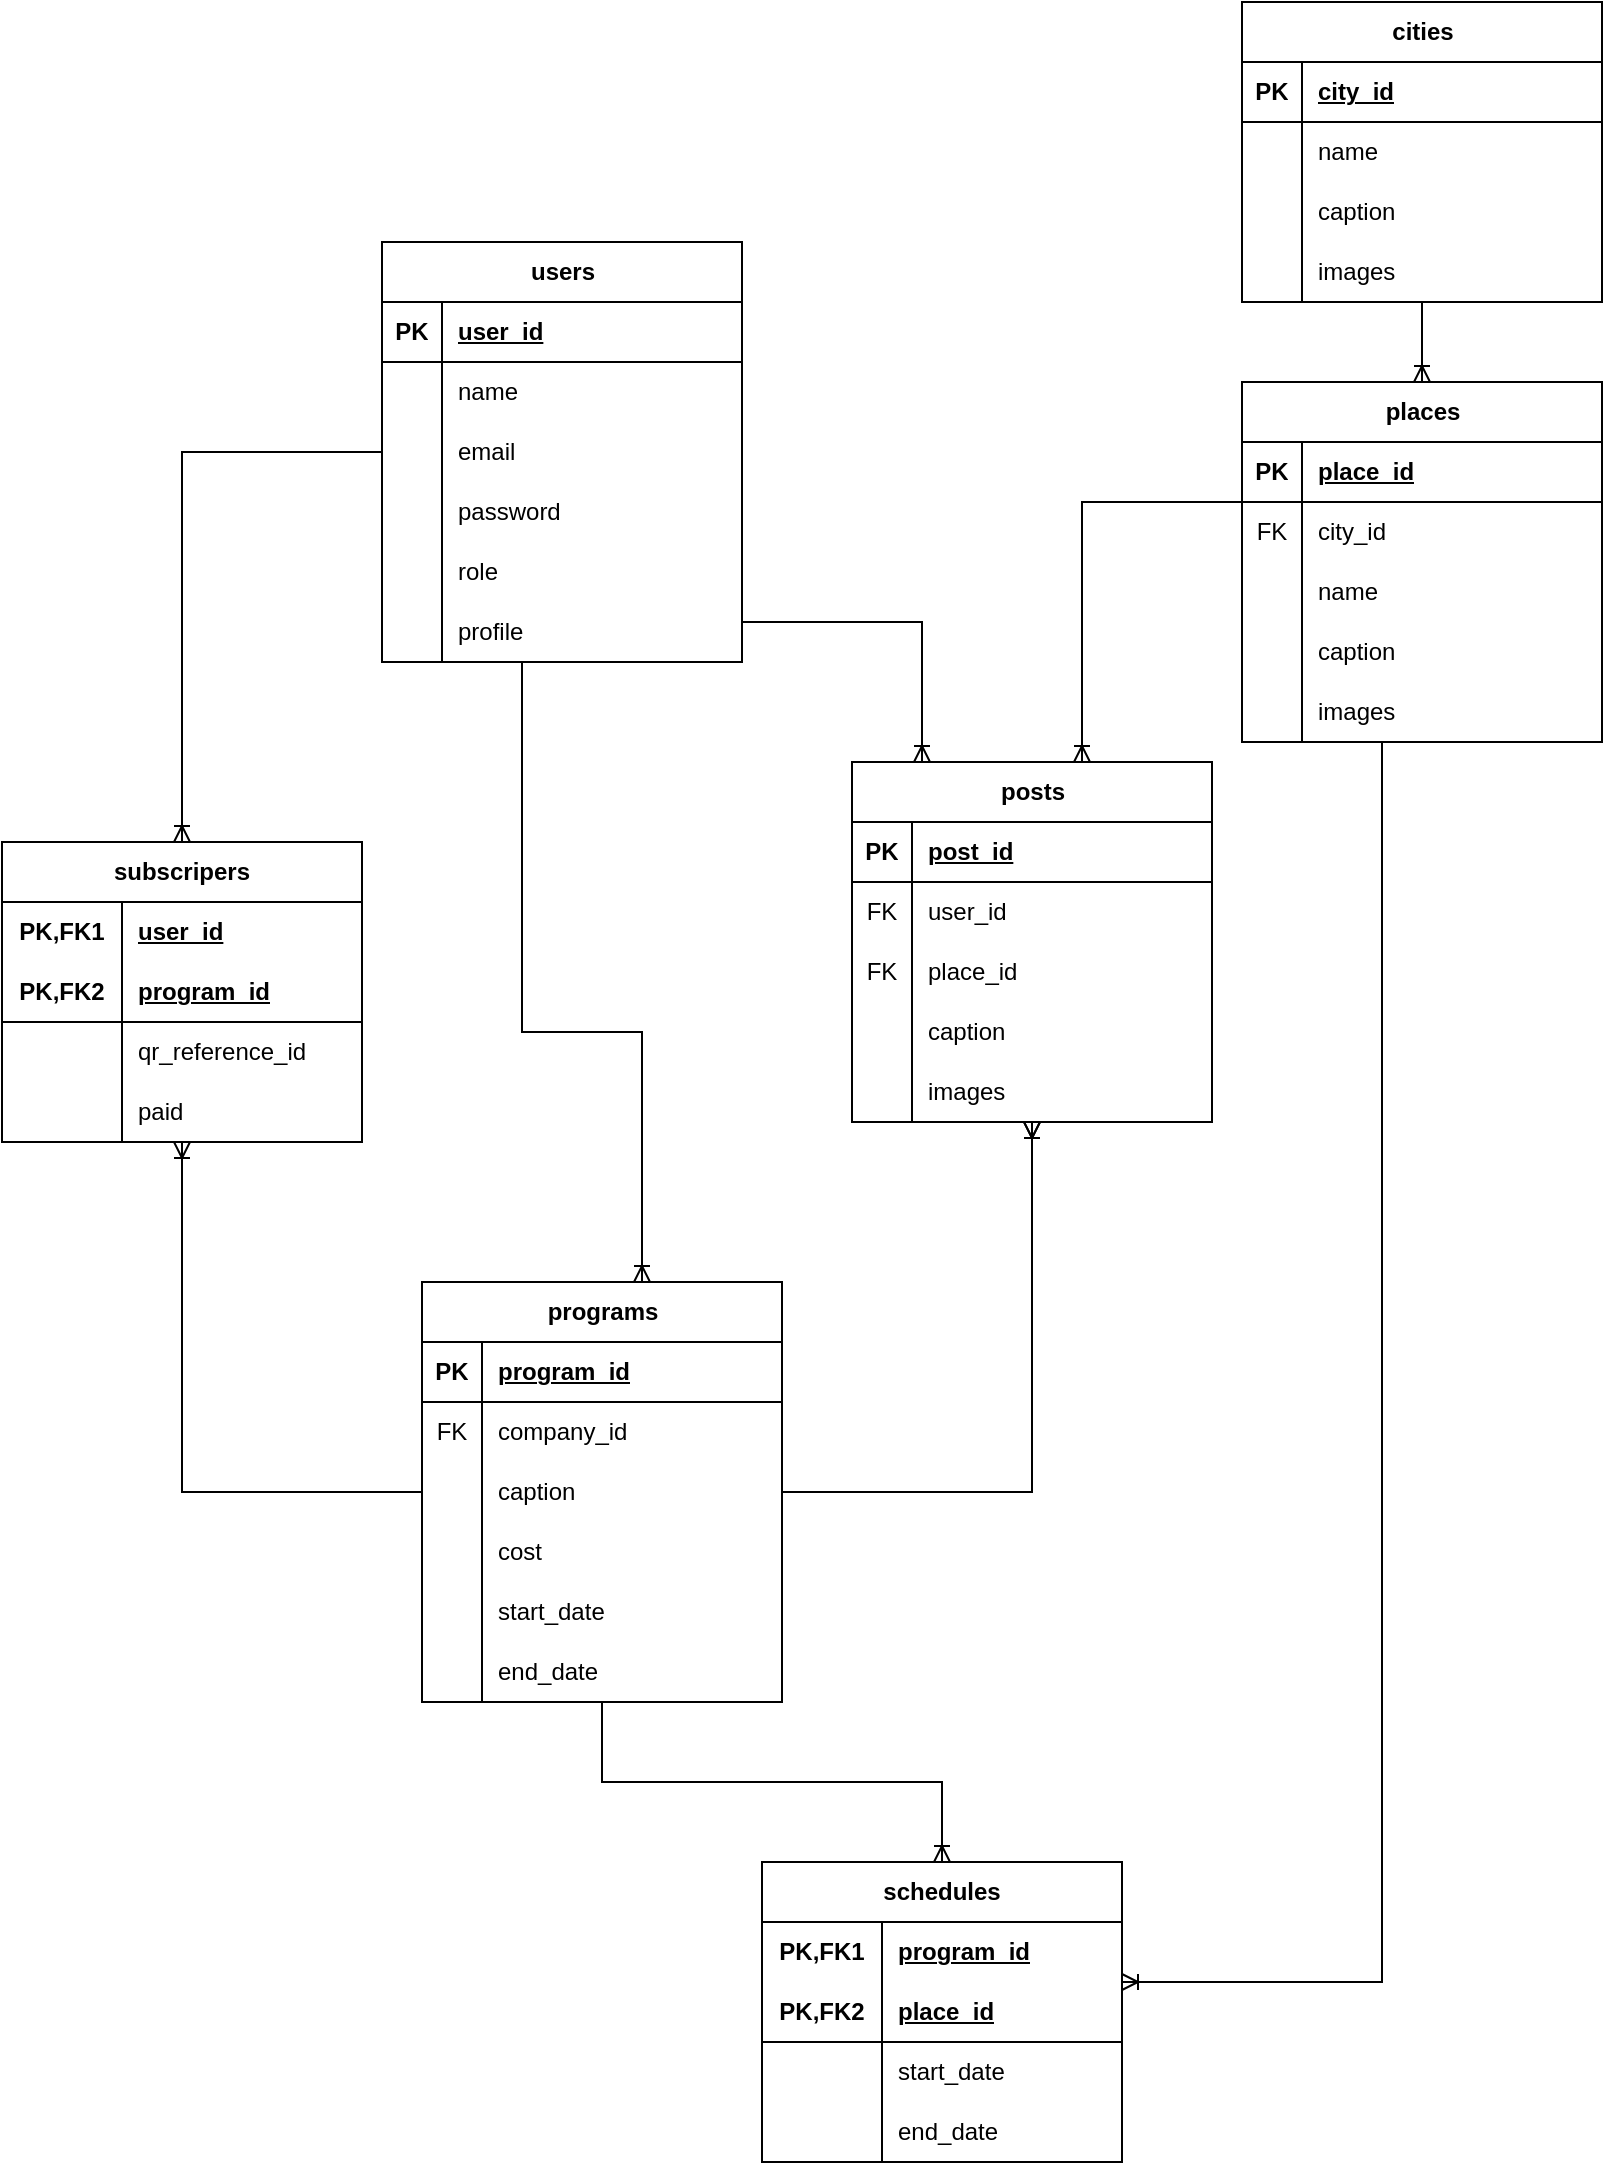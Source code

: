 <mxfile version="26.0.16">
  <diagram name="Page-1" id="50u2GoWHnv1XP8X2rQTc">
    <mxGraphModel dx="1400" dy="849" grid="1" gridSize="10" guides="1" tooltips="1" connect="1" arrows="1" fold="1" page="1" pageScale="1" pageWidth="850" pageHeight="1100" math="0" shadow="0">
      <root>
        <mxCell id="0" />
        <mxCell id="1" parent="0" />
        <mxCell id="0zX2ejbF4RNXhyNGq46Y-1" value="users" style="shape=table;startSize=30;container=1;collapsible=1;childLayout=tableLayout;fixedRows=1;rowLines=0;fontStyle=1;align=center;resizeLast=1;html=1;" parent="1" vertex="1">
          <mxGeometry x="210" y="130" width="180" height="210" as="geometry" />
        </mxCell>
        <mxCell id="0zX2ejbF4RNXhyNGq46Y-2" value="" style="shape=tableRow;horizontal=0;startSize=0;swimlaneHead=0;swimlaneBody=0;fillColor=none;collapsible=0;dropTarget=0;points=[[0,0.5],[1,0.5]];portConstraint=eastwest;top=0;left=0;right=0;bottom=1;" parent="0zX2ejbF4RNXhyNGq46Y-1" vertex="1">
          <mxGeometry y="30" width="180" height="30" as="geometry" />
        </mxCell>
        <mxCell id="0zX2ejbF4RNXhyNGq46Y-3" value="PK" style="shape=partialRectangle;connectable=0;fillColor=none;top=0;left=0;bottom=0;right=0;fontStyle=1;overflow=hidden;whiteSpace=wrap;html=1;" parent="0zX2ejbF4RNXhyNGq46Y-2" vertex="1">
          <mxGeometry width="30" height="30" as="geometry">
            <mxRectangle width="30" height="30" as="alternateBounds" />
          </mxGeometry>
        </mxCell>
        <mxCell id="0zX2ejbF4RNXhyNGq46Y-4" value="user_id" style="shape=partialRectangle;connectable=0;fillColor=none;top=0;left=0;bottom=0;right=0;align=left;spacingLeft=6;fontStyle=5;overflow=hidden;whiteSpace=wrap;html=1;" parent="0zX2ejbF4RNXhyNGq46Y-2" vertex="1">
          <mxGeometry x="30" width="150" height="30" as="geometry">
            <mxRectangle width="150" height="30" as="alternateBounds" />
          </mxGeometry>
        </mxCell>
        <mxCell id="0zX2ejbF4RNXhyNGq46Y-5" value="" style="shape=tableRow;horizontal=0;startSize=0;swimlaneHead=0;swimlaneBody=0;fillColor=none;collapsible=0;dropTarget=0;points=[[0,0.5],[1,0.5]];portConstraint=eastwest;top=0;left=0;right=0;bottom=0;" parent="0zX2ejbF4RNXhyNGq46Y-1" vertex="1">
          <mxGeometry y="60" width="180" height="30" as="geometry" />
        </mxCell>
        <mxCell id="0zX2ejbF4RNXhyNGq46Y-6" value="" style="shape=partialRectangle;connectable=0;fillColor=none;top=0;left=0;bottom=0;right=0;editable=1;overflow=hidden;whiteSpace=wrap;html=1;" parent="0zX2ejbF4RNXhyNGq46Y-5" vertex="1">
          <mxGeometry width="30" height="30" as="geometry">
            <mxRectangle width="30" height="30" as="alternateBounds" />
          </mxGeometry>
        </mxCell>
        <mxCell id="0zX2ejbF4RNXhyNGq46Y-7" value="name" style="shape=partialRectangle;connectable=0;fillColor=none;top=0;left=0;bottom=0;right=0;align=left;spacingLeft=6;overflow=hidden;whiteSpace=wrap;html=1;" parent="0zX2ejbF4RNXhyNGq46Y-5" vertex="1">
          <mxGeometry x="30" width="150" height="30" as="geometry">
            <mxRectangle width="150" height="30" as="alternateBounds" />
          </mxGeometry>
        </mxCell>
        <mxCell id="0zX2ejbF4RNXhyNGq46Y-8" value="" style="shape=tableRow;horizontal=0;startSize=0;swimlaneHead=0;swimlaneBody=0;fillColor=none;collapsible=0;dropTarget=0;points=[[0,0.5],[1,0.5]];portConstraint=eastwest;top=0;left=0;right=0;bottom=0;" parent="0zX2ejbF4RNXhyNGq46Y-1" vertex="1">
          <mxGeometry y="90" width="180" height="30" as="geometry" />
        </mxCell>
        <mxCell id="0zX2ejbF4RNXhyNGq46Y-9" value="" style="shape=partialRectangle;connectable=0;fillColor=none;top=0;left=0;bottom=0;right=0;editable=1;overflow=hidden;whiteSpace=wrap;html=1;" parent="0zX2ejbF4RNXhyNGq46Y-8" vertex="1">
          <mxGeometry width="30" height="30" as="geometry">
            <mxRectangle width="30" height="30" as="alternateBounds" />
          </mxGeometry>
        </mxCell>
        <mxCell id="0zX2ejbF4RNXhyNGq46Y-10" value="email" style="shape=partialRectangle;connectable=0;fillColor=none;top=0;left=0;bottom=0;right=0;align=left;spacingLeft=6;overflow=hidden;whiteSpace=wrap;html=1;" parent="0zX2ejbF4RNXhyNGq46Y-8" vertex="1">
          <mxGeometry x="30" width="150" height="30" as="geometry">
            <mxRectangle width="150" height="30" as="alternateBounds" />
          </mxGeometry>
        </mxCell>
        <mxCell id="0zX2ejbF4RNXhyNGq46Y-11" value="" style="shape=tableRow;horizontal=0;startSize=0;swimlaneHead=0;swimlaneBody=0;fillColor=none;collapsible=0;dropTarget=0;points=[[0,0.5],[1,0.5]];portConstraint=eastwest;top=0;left=0;right=0;bottom=0;" parent="0zX2ejbF4RNXhyNGq46Y-1" vertex="1">
          <mxGeometry y="120" width="180" height="30" as="geometry" />
        </mxCell>
        <mxCell id="0zX2ejbF4RNXhyNGq46Y-12" value="" style="shape=partialRectangle;connectable=0;fillColor=none;top=0;left=0;bottom=0;right=0;editable=1;overflow=hidden;whiteSpace=wrap;html=1;" parent="0zX2ejbF4RNXhyNGq46Y-11" vertex="1">
          <mxGeometry width="30" height="30" as="geometry">
            <mxRectangle width="30" height="30" as="alternateBounds" />
          </mxGeometry>
        </mxCell>
        <mxCell id="0zX2ejbF4RNXhyNGq46Y-13" value="password" style="shape=partialRectangle;connectable=0;fillColor=none;top=0;left=0;bottom=0;right=0;align=left;spacingLeft=6;overflow=hidden;whiteSpace=wrap;html=1;" parent="0zX2ejbF4RNXhyNGq46Y-11" vertex="1">
          <mxGeometry x="30" width="150" height="30" as="geometry">
            <mxRectangle width="150" height="30" as="alternateBounds" />
          </mxGeometry>
        </mxCell>
        <mxCell id="0zX2ejbF4RNXhyNGq46Y-17" value="" style="shape=tableRow;horizontal=0;startSize=0;swimlaneHead=0;swimlaneBody=0;fillColor=none;collapsible=0;dropTarget=0;points=[[0,0.5],[1,0.5]];portConstraint=eastwest;top=0;left=0;right=0;bottom=0;" parent="0zX2ejbF4RNXhyNGq46Y-1" vertex="1">
          <mxGeometry y="150" width="180" height="30" as="geometry" />
        </mxCell>
        <mxCell id="0zX2ejbF4RNXhyNGq46Y-18" value="" style="shape=partialRectangle;connectable=0;fillColor=none;top=0;left=0;bottom=0;right=0;editable=1;overflow=hidden;whiteSpace=wrap;html=1;" parent="0zX2ejbF4RNXhyNGq46Y-17" vertex="1">
          <mxGeometry width="30" height="30" as="geometry">
            <mxRectangle width="30" height="30" as="alternateBounds" />
          </mxGeometry>
        </mxCell>
        <mxCell id="0zX2ejbF4RNXhyNGq46Y-19" value="role" style="shape=partialRectangle;connectable=0;fillColor=none;top=0;left=0;bottom=0;right=0;align=left;spacingLeft=6;overflow=hidden;whiteSpace=wrap;html=1;" parent="0zX2ejbF4RNXhyNGq46Y-17" vertex="1">
          <mxGeometry x="30" width="150" height="30" as="geometry">
            <mxRectangle width="150" height="30" as="alternateBounds" />
          </mxGeometry>
        </mxCell>
        <mxCell id="fi7yV2FxOLkYJLbNrLRt-40" value="" style="shape=tableRow;horizontal=0;startSize=0;swimlaneHead=0;swimlaneBody=0;fillColor=none;collapsible=0;dropTarget=0;points=[[0,0.5],[1,0.5]];portConstraint=eastwest;top=0;left=0;right=0;bottom=0;" parent="0zX2ejbF4RNXhyNGq46Y-1" vertex="1">
          <mxGeometry y="180" width="180" height="30" as="geometry" />
        </mxCell>
        <mxCell id="fi7yV2FxOLkYJLbNrLRt-41" value="" style="shape=partialRectangle;connectable=0;fillColor=none;top=0;left=0;bottom=0;right=0;editable=1;overflow=hidden;whiteSpace=wrap;html=1;" parent="fi7yV2FxOLkYJLbNrLRt-40" vertex="1">
          <mxGeometry width="30" height="30" as="geometry">
            <mxRectangle width="30" height="30" as="alternateBounds" />
          </mxGeometry>
        </mxCell>
        <mxCell id="fi7yV2FxOLkYJLbNrLRt-42" value="profile" style="shape=partialRectangle;connectable=0;fillColor=none;top=0;left=0;bottom=0;right=0;align=left;spacingLeft=6;overflow=hidden;whiteSpace=wrap;html=1;" parent="fi7yV2FxOLkYJLbNrLRt-40" vertex="1">
          <mxGeometry x="30" width="150" height="30" as="geometry">
            <mxRectangle width="150" height="30" as="alternateBounds" />
          </mxGeometry>
        </mxCell>
        <mxCell id="0zX2ejbF4RNXhyNGq46Y-45" value="posts" style="shape=table;startSize=30;container=1;collapsible=1;childLayout=tableLayout;fixedRows=1;rowLines=0;fontStyle=1;align=center;resizeLast=1;html=1;" parent="1" vertex="1">
          <mxGeometry x="445" y="390" width="180" height="180" as="geometry" />
        </mxCell>
        <mxCell id="0zX2ejbF4RNXhyNGq46Y-46" value="" style="shape=tableRow;horizontal=0;startSize=0;swimlaneHead=0;swimlaneBody=0;fillColor=none;collapsible=0;dropTarget=0;points=[[0,0.5],[1,0.5]];portConstraint=eastwest;top=0;left=0;right=0;bottom=1;" parent="0zX2ejbF4RNXhyNGq46Y-45" vertex="1">
          <mxGeometry y="30" width="180" height="30" as="geometry" />
        </mxCell>
        <mxCell id="0zX2ejbF4RNXhyNGq46Y-47" value="PK" style="shape=partialRectangle;connectable=0;fillColor=none;top=0;left=0;bottom=0;right=0;fontStyle=1;overflow=hidden;whiteSpace=wrap;html=1;" parent="0zX2ejbF4RNXhyNGq46Y-46" vertex="1">
          <mxGeometry width="30" height="30" as="geometry">
            <mxRectangle width="30" height="30" as="alternateBounds" />
          </mxGeometry>
        </mxCell>
        <mxCell id="0zX2ejbF4RNXhyNGq46Y-48" value="post_id" style="shape=partialRectangle;connectable=0;fillColor=none;top=0;left=0;bottom=0;right=0;align=left;spacingLeft=6;fontStyle=5;overflow=hidden;whiteSpace=wrap;html=1;" parent="0zX2ejbF4RNXhyNGq46Y-46" vertex="1">
          <mxGeometry x="30" width="150" height="30" as="geometry">
            <mxRectangle width="150" height="30" as="alternateBounds" />
          </mxGeometry>
        </mxCell>
        <mxCell id="0zX2ejbF4RNXhyNGq46Y-49" value="" style="shape=tableRow;horizontal=0;startSize=0;swimlaneHead=0;swimlaneBody=0;fillColor=none;collapsible=0;dropTarget=0;points=[[0,0.5],[1,0.5]];portConstraint=eastwest;top=0;left=0;right=0;bottom=0;" parent="0zX2ejbF4RNXhyNGq46Y-45" vertex="1">
          <mxGeometry y="60" width="180" height="30" as="geometry" />
        </mxCell>
        <mxCell id="0zX2ejbF4RNXhyNGq46Y-50" value="FK" style="shape=partialRectangle;connectable=0;fillColor=none;top=0;left=0;bottom=0;right=0;editable=1;overflow=hidden;whiteSpace=wrap;html=1;" parent="0zX2ejbF4RNXhyNGq46Y-49" vertex="1">
          <mxGeometry width="30" height="30" as="geometry">
            <mxRectangle width="30" height="30" as="alternateBounds" />
          </mxGeometry>
        </mxCell>
        <mxCell id="0zX2ejbF4RNXhyNGq46Y-51" value="user_id" style="shape=partialRectangle;connectable=0;fillColor=none;top=0;left=0;bottom=0;right=0;align=left;spacingLeft=6;overflow=hidden;whiteSpace=wrap;html=1;" parent="0zX2ejbF4RNXhyNGq46Y-49" vertex="1">
          <mxGeometry x="30" width="150" height="30" as="geometry">
            <mxRectangle width="150" height="30" as="alternateBounds" />
          </mxGeometry>
        </mxCell>
        <mxCell id="0zX2ejbF4RNXhyNGq46Y-52" value="" style="shape=tableRow;horizontal=0;startSize=0;swimlaneHead=0;swimlaneBody=0;fillColor=none;collapsible=0;dropTarget=0;points=[[0,0.5],[1,0.5]];portConstraint=eastwest;top=0;left=0;right=0;bottom=0;" parent="0zX2ejbF4RNXhyNGq46Y-45" vertex="1">
          <mxGeometry y="90" width="180" height="30" as="geometry" />
        </mxCell>
        <mxCell id="0zX2ejbF4RNXhyNGq46Y-53" value="FK" style="shape=partialRectangle;connectable=0;fillColor=none;top=0;left=0;bottom=0;right=0;editable=1;overflow=hidden;whiteSpace=wrap;html=1;" parent="0zX2ejbF4RNXhyNGq46Y-52" vertex="1">
          <mxGeometry width="30" height="30" as="geometry">
            <mxRectangle width="30" height="30" as="alternateBounds" />
          </mxGeometry>
        </mxCell>
        <mxCell id="0zX2ejbF4RNXhyNGq46Y-54" value="place_id" style="shape=partialRectangle;connectable=0;fillColor=none;top=0;left=0;bottom=0;right=0;align=left;spacingLeft=6;overflow=hidden;whiteSpace=wrap;html=1;" parent="0zX2ejbF4RNXhyNGq46Y-52" vertex="1">
          <mxGeometry x="30" width="150" height="30" as="geometry">
            <mxRectangle width="150" height="30" as="alternateBounds" />
          </mxGeometry>
        </mxCell>
        <mxCell id="0zX2ejbF4RNXhyNGq46Y-55" value="" style="shape=tableRow;horizontal=0;startSize=0;swimlaneHead=0;swimlaneBody=0;fillColor=none;collapsible=0;dropTarget=0;points=[[0,0.5],[1,0.5]];portConstraint=eastwest;top=0;left=0;right=0;bottom=0;" parent="0zX2ejbF4RNXhyNGq46Y-45" vertex="1">
          <mxGeometry y="120" width="180" height="30" as="geometry" />
        </mxCell>
        <mxCell id="0zX2ejbF4RNXhyNGq46Y-56" value="" style="shape=partialRectangle;connectable=0;fillColor=none;top=0;left=0;bottom=0;right=0;editable=1;overflow=hidden;whiteSpace=wrap;html=1;" parent="0zX2ejbF4RNXhyNGq46Y-55" vertex="1">
          <mxGeometry width="30" height="30" as="geometry">
            <mxRectangle width="30" height="30" as="alternateBounds" />
          </mxGeometry>
        </mxCell>
        <mxCell id="0zX2ejbF4RNXhyNGq46Y-57" value="caption" style="shape=partialRectangle;connectable=0;fillColor=none;top=0;left=0;bottom=0;right=0;align=left;spacingLeft=6;overflow=hidden;whiteSpace=wrap;html=1;" parent="0zX2ejbF4RNXhyNGq46Y-55" vertex="1">
          <mxGeometry x="30" width="150" height="30" as="geometry">
            <mxRectangle width="150" height="30" as="alternateBounds" />
          </mxGeometry>
        </mxCell>
        <mxCell id="fi7yV2FxOLkYJLbNrLRt-1" value="" style="shape=tableRow;horizontal=0;startSize=0;swimlaneHead=0;swimlaneBody=0;fillColor=none;collapsible=0;dropTarget=0;points=[[0,0.5],[1,0.5]];portConstraint=eastwest;top=0;left=0;right=0;bottom=0;" parent="0zX2ejbF4RNXhyNGq46Y-45" vertex="1">
          <mxGeometry y="150" width="180" height="30" as="geometry" />
        </mxCell>
        <mxCell id="fi7yV2FxOLkYJLbNrLRt-2" value="" style="shape=partialRectangle;connectable=0;fillColor=none;top=0;left=0;bottom=0;right=0;editable=1;overflow=hidden;whiteSpace=wrap;html=1;" parent="fi7yV2FxOLkYJLbNrLRt-1" vertex="1">
          <mxGeometry width="30" height="30" as="geometry">
            <mxRectangle width="30" height="30" as="alternateBounds" />
          </mxGeometry>
        </mxCell>
        <mxCell id="fi7yV2FxOLkYJLbNrLRt-3" value="images" style="shape=partialRectangle;connectable=0;fillColor=none;top=0;left=0;bottom=0;right=0;align=left;spacingLeft=6;overflow=hidden;whiteSpace=wrap;html=1;" parent="fi7yV2FxOLkYJLbNrLRt-1" vertex="1">
          <mxGeometry x="30" width="150" height="30" as="geometry">
            <mxRectangle width="150" height="30" as="alternateBounds" />
          </mxGeometry>
        </mxCell>
        <mxCell id="0zX2ejbF4RNXhyNGq46Y-58" value="places" style="shape=table;startSize=30;container=1;collapsible=1;childLayout=tableLayout;fixedRows=1;rowLines=0;fontStyle=1;align=center;resizeLast=1;html=1;" parent="1" vertex="1">
          <mxGeometry x="640" y="200" width="180" height="180" as="geometry" />
        </mxCell>
        <mxCell id="0zX2ejbF4RNXhyNGq46Y-59" value="" style="shape=tableRow;horizontal=0;startSize=0;swimlaneHead=0;swimlaneBody=0;fillColor=none;collapsible=0;dropTarget=0;points=[[0,0.5],[1,0.5]];portConstraint=eastwest;top=0;left=0;right=0;bottom=1;" parent="0zX2ejbF4RNXhyNGq46Y-58" vertex="1">
          <mxGeometry y="30" width="180" height="30" as="geometry" />
        </mxCell>
        <mxCell id="0zX2ejbF4RNXhyNGq46Y-60" value="PK" style="shape=partialRectangle;connectable=0;fillColor=none;top=0;left=0;bottom=0;right=0;fontStyle=1;overflow=hidden;whiteSpace=wrap;html=1;" parent="0zX2ejbF4RNXhyNGq46Y-59" vertex="1">
          <mxGeometry width="30" height="30" as="geometry">
            <mxRectangle width="30" height="30" as="alternateBounds" />
          </mxGeometry>
        </mxCell>
        <mxCell id="0zX2ejbF4RNXhyNGq46Y-61" value="place_id" style="shape=partialRectangle;connectable=0;fillColor=none;top=0;left=0;bottom=0;right=0;align=left;spacingLeft=6;fontStyle=5;overflow=hidden;whiteSpace=wrap;html=1;" parent="0zX2ejbF4RNXhyNGq46Y-59" vertex="1">
          <mxGeometry x="30" width="150" height="30" as="geometry">
            <mxRectangle width="150" height="30" as="alternateBounds" />
          </mxGeometry>
        </mxCell>
        <mxCell id="0zX2ejbF4RNXhyNGq46Y-62" value="" style="shape=tableRow;horizontal=0;startSize=0;swimlaneHead=0;swimlaneBody=0;fillColor=none;collapsible=0;dropTarget=0;points=[[0,0.5],[1,0.5]];portConstraint=eastwest;top=0;left=0;right=0;bottom=0;" parent="0zX2ejbF4RNXhyNGq46Y-58" vertex="1">
          <mxGeometry y="60" width="180" height="30" as="geometry" />
        </mxCell>
        <mxCell id="0zX2ejbF4RNXhyNGq46Y-63" value="FK" style="shape=partialRectangle;connectable=0;fillColor=none;top=0;left=0;bottom=0;right=0;editable=1;overflow=hidden;whiteSpace=wrap;html=1;" parent="0zX2ejbF4RNXhyNGq46Y-62" vertex="1">
          <mxGeometry width="30" height="30" as="geometry">
            <mxRectangle width="30" height="30" as="alternateBounds" />
          </mxGeometry>
        </mxCell>
        <mxCell id="0zX2ejbF4RNXhyNGq46Y-64" value="city_id" style="shape=partialRectangle;connectable=0;fillColor=none;top=0;left=0;bottom=0;right=0;align=left;spacingLeft=6;overflow=hidden;whiteSpace=wrap;html=1;" parent="0zX2ejbF4RNXhyNGq46Y-62" vertex="1">
          <mxGeometry x="30" width="150" height="30" as="geometry">
            <mxRectangle width="150" height="30" as="alternateBounds" />
          </mxGeometry>
        </mxCell>
        <mxCell id="0zX2ejbF4RNXhyNGq46Y-65" value="" style="shape=tableRow;horizontal=0;startSize=0;swimlaneHead=0;swimlaneBody=0;fillColor=none;collapsible=0;dropTarget=0;points=[[0,0.5],[1,0.5]];portConstraint=eastwest;top=0;left=0;right=0;bottom=0;" parent="0zX2ejbF4RNXhyNGq46Y-58" vertex="1">
          <mxGeometry y="90" width="180" height="30" as="geometry" />
        </mxCell>
        <mxCell id="0zX2ejbF4RNXhyNGq46Y-66" value="" style="shape=partialRectangle;connectable=0;fillColor=none;top=0;left=0;bottom=0;right=0;editable=1;overflow=hidden;whiteSpace=wrap;html=1;" parent="0zX2ejbF4RNXhyNGq46Y-65" vertex="1">
          <mxGeometry width="30" height="30" as="geometry">
            <mxRectangle width="30" height="30" as="alternateBounds" />
          </mxGeometry>
        </mxCell>
        <mxCell id="0zX2ejbF4RNXhyNGq46Y-67" value="name" style="shape=partialRectangle;connectable=0;fillColor=none;top=0;left=0;bottom=0;right=0;align=left;spacingLeft=6;overflow=hidden;whiteSpace=wrap;html=1;" parent="0zX2ejbF4RNXhyNGq46Y-65" vertex="1">
          <mxGeometry x="30" width="150" height="30" as="geometry">
            <mxRectangle width="150" height="30" as="alternateBounds" />
          </mxGeometry>
        </mxCell>
        <mxCell id="rwL7KfWxSzZgoTmHdPF3-4" value="" style="shape=tableRow;horizontal=0;startSize=0;swimlaneHead=0;swimlaneBody=0;fillColor=none;collapsible=0;dropTarget=0;points=[[0,0.5],[1,0.5]];portConstraint=eastwest;top=0;left=0;right=0;bottom=0;" vertex="1" parent="0zX2ejbF4RNXhyNGq46Y-58">
          <mxGeometry y="120" width="180" height="30" as="geometry" />
        </mxCell>
        <mxCell id="rwL7KfWxSzZgoTmHdPF3-5" value="" style="shape=partialRectangle;connectable=0;fillColor=none;top=0;left=0;bottom=0;right=0;editable=1;overflow=hidden;whiteSpace=wrap;html=1;" vertex="1" parent="rwL7KfWxSzZgoTmHdPF3-4">
          <mxGeometry width="30" height="30" as="geometry">
            <mxRectangle width="30" height="30" as="alternateBounds" />
          </mxGeometry>
        </mxCell>
        <mxCell id="rwL7KfWxSzZgoTmHdPF3-6" value="caption" style="shape=partialRectangle;connectable=0;fillColor=none;top=0;left=0;bottom=0;right=0;align=left;spacingLeft=6;overflow=hidden;whiteSpace=wrap;html=1;" vertex="1" parent="rwL7KfWxSzZgoTmHdPF3-4">
          <mxGeometry x="30" width="150" height="30" as="geometry">
            <mxRectangle width="150" height="30" as="alternateBounds" />
          </mxGeometry>
        </mxCell>
        <mxCell id="fi7yV2FxOLkYJLbNrLRt-37" value="" style="shape=tableRow;horizontal=0;startSize=0;swimlaneHead=0;swimlaneBody=0;fillColor=none;collapsible=0;dropTarget=0;points=[[0,0.5],[1,0.5]];portConstraint=eastwest;top=0;left=0;right=0;bottom=0;" parent="0zX2ejbF4RNXhyNGq46Y-58" vertex="1">
          <mxGeometry y="150" width="180" height="30" as="geometry" />
        </mxCell>
        <mxCell id="fi7yV2FxOLkYJLbNrLRt-38" value="" style="shape=partialRectangle;connectable=0;fillColor=none;top=0;left=0;bottom=0;right=0;editable=1;overflow=hidden;whiteSpace=wrap;html=1;" parent="fi7yV2FxOLkYJLbNrLRt-37" vertex="1">
          <mxGeometry width="30" height="30" as="geometry">
            <mxRectangle width="30" height="30" as="alternateBounds" />
          </mxGeometry>
        </mxCell>
        <mxCell id="fi7yV2FxOLkYJLbNrLRt-39" value="images" style="shape=partialRectangle;connectable=0;fillColor=none;top=0;left=0;bottom=0;right=0;align=left;spacingLeft=6;overflow=hidden;whiteSpace=wrap;html=1;" parent="fi7yV2FxOLkYJLbNrLRt-37" vertex="1">
          <mxGeometry x="30" width="150" height="30" as="geometry">
            <mxRectangle width="150" height="30" as="alternateBounds" />
          </mxGeometry>
        </mxCell>
        <mxCell id="0zX2ejbF4RNXhyNGq46Y-71" value="cities" style="shape=table;startSize=30;container=1;collapsible=1;childLayout=tableLayout;fixedRows=1;rowLines=0;fontStyle=1;align=center;resizeLast=1;html=1;" parent="1" vertex="1">
          <mxGeometry x="640" y="10" width="180" height="150" as="geometry" />
        </mxCell>
        <mxCell id="0zX2ejbF4RNXhyNGq46Y-72" value="" style="shape=tableRow;horizontal=0;startSize=0;swimlaneHead=0;swimlaneBody=0;fillColor=none;collapsible=0;dropTarget=0;points=[[0,0.5],[1,0.5]];portConstraint=eastwest;top=0;left=0;right=0;bottom=1;" parent="0zX2ejbF4RNXhyNGq46Y-71" vertex="1">
          <mxGeometry y="30" width="180" height="30" as="geometry" />
        </mxCell>
        <mxCell id="0zX2ejbF4RNXhyNGq46Y-73" value="PK" style="shape=partialRectangle;connectable=0;fillColor=none;top=0;left=0;bottom=0;right=0;fontStyle=1;overflow=hidden;whiteSpace=wrap;html=1;" parent="0zX2ejbF4RNXhyNGq46Y-72" vertex="1">
          <mxGeometry width="30" height="30" as="geometry">
            <mxRectangle width="30" height="30" as="alternateBounds" />
          </mxGeometry>
        </mxCell>
        <mxCell id="0zX2ejbF4RNXhyNGq46Y-74" value="city_id" style="shape=partialRectangle;connectable=0;fillColor=none;top=0;left=0;bottom=0;right=0;align=left;spacingLeft=6;fontStyle=5;overflow=hidden;whiteSpace=wrap;html=1;" parent="0zX2ejbF4RNXhyNGq46Y-72" vertex="1">
          <mxGeometry x="30" width="150" height="30" as="geometry">
            <mxRectangle width="150" height="30" as="alternateBounds" />
          </mxGeometry>
        </mxCell>
        <mxCell id="0zX2ejbF4RNXhyNGq46Y-78" value="" style="shape=tableRow;horizontal=0;startSize=0;swimlaneHead=0;swimlaneBody=0;fillColor=none;collapsible=0;dropTarget=0;points=[[0,0.5],[1,0.5]];portConstraint=eastwest;top=0;left=0;right=0;bottom=0;" parent="0zX2ejbF4RNXhyNGq46Y-71" vertex="1">
          <mxGeometry y="60" width="180" height="30" as="geometry" />
        </mxCell>
        <mxCell id="0zX2ejbF4RNXhyNGq46Y-79" value="" style="shape=partialRectangle;connectable=0;fillColor=none;top=0;left=0;bottom=0;right=0;editable=1;overflow=hidden;whiteSpace=wrap;html=1;" parent="0zX2ejbF4RNXhyNGq46Y-78" vertex="1">
          <mxGeometry width="30" height="30" as="geometry">
            <mxRectangle width="30" height="30" as="alternateBounds" />
          </mxGeometry>
        </mxCell>
        <mxCell id="0zX2ejbF4RNXhyNGq46Y-80" value="name" style="shape=partialRectangle;connectable=0;fillColor=none;top=0;left=0;bottom=0;right=0;align=left;spacingLeft=6;overflow=hidden;whiteSpace=wrap;html=1;" parent="0zX2ejbF4RNXhyNGq46Y-78" vertex="1">
          <mxGeometry x="30" width="150" height="30" as="geometry">
            <mxRectangle width="150" height="30" as="alternateBounds" />
          </mxGeometry>
        </mxCell>
        <mxCell id="rwL7KfWxSzZgoTmHdPF3-1" value="" style="shape=tableRow;horizontal=0;startSize=0;swimlaneHead=0;swimlaneBody=0;fillColor=none;collapsible=0;dropTarget=0;points=[[0,0.5],[1,0.5]];portConstraint=eastwest;top=0;left=0;right=0;bottom=0;" vertex="1" parent="0zX2ejbF4RNXhyNGq46Y-71">
          <mxGeometry y="90" width="180" height="30" as="geometry" />
        </mxCell>
        <mxCell id="rwL7KfWxSzZgoTmHdPF3-2" value="" style="shape=partialRectangle;connectable=0;fillColor=none;top=0;left=0;bottom=0;right=0;editable=1;overflow=hidden;whiteSpace=wrap;html=1;" vertex="1" parent="rwL7KfWxSzZgoTmHdPF3-1">
          <mxGeometry width="30" height="30" as="geometry">
            <mxRectangle width="30" height="30" as="alternateBounds" />
          </mxGeometry>
        </mxCell>
        <mxCell id="rwL7KfWxSzZgoTmHdPF3-3" value="caption" style="shape=partialRectangle;connectable=0;fillColor=none;top=0;left=0;bottom=0;right=0;align=left;spacingLeft=6;overflow=hidden;whiteSpace=wrap;html=1;" vertex="1" parent="rwL7KfWxSzZgoTmHdPF3-1">
          <mxGeometry x="30" width="150" height="30" as="geometry">
            <mxRectangle width="150" height="30" as="alternateBounds" />
          </mxGeometry>
        </mxCell>
        <mxCell id="rwL7KfWxSzZgoTmHdPF3-7" value="" style="shape=tableRow;horizontal=0;startSize=0;swimlaneHead=0;swimlaneBody=0;fillColor=none;collapsible=0;dropTarget=0;points=[[0,0.5],[1,0.5]];portConstraint=eastwest;top=0;left=0;right=0;bottom=0;" vertex="1" parent="0zX2ejbF4RNXhyNGq46Y-71">
          <mxGeometry y="120" width="180" height="30" as="geometry" />
        </mxCell>
        <mxCell id="rwL7KfWxSzZgoTmHdPF3-8" value="" style="shape=partialRectangle;connectable=0;fillColor=none;top=0;left=0;bottom=0;right=0;editable=1;overflow=hidden;whiteSpace=wrap;html=1;" vertex="1" parent="rwL7KfWxSzZgoTmHdPF3-7">
          <mxGeometry width="30" height="30" as="geometry">
            <mxRectangle width="30" height="30" as="alternateBounds" />
          </mxGeometry>
        </mxCell>
        <mxCell id="rwL7KfWxSzZgoTmHdPF3-9" value="images" style="shape=partialRectangle;connectable=0;fillColor=none;top=0;left=0;bottom=0;right=0;align=left;spacingLeft=6;overflow=hidden;whiteSpace=wrap;html=1;" vertex="1" parent="rwL7KfWxSzZgoTmHdPF3-7">
          <mxGeometry x="30" width="150" height="30" as="geometry">
            <mxRectangle width="150" height="30" as="alternateBounds" />
          </mxGeometry>
        </mxCell>
        <mxCell id="0zX2ejbF4RNXhyNGq46Y-81" value="programs" style="shape=table;startSize=30;container=1;collapsible=1;childLayout=tableLayout;fixedRows=1;rowLines=0;fontStyle=1;align=center;resizeLast=1;html=1;" parent="1" vertex="1">
          <mxGeometry x="230" y="650" width="180" height="210" as="geometry" />
        </mxCell>
        <mxCell id="0zX2ejbF4RNXhyNGq46Y-82" value="" style="shape=tableRow;horizontal=0;startSize=0;swimlaneHead=0;swimlaneBody=0;fillColor=none;collapsible=0;dropTarget=0;points=[[0,0.5],[1,0.5]];portConstraint=eastwest;top=0;left=0;right=0;bottom=1;" parent="0zX2ejbF4RNXhyNGq46Y-81" vertex="1">
          <mxGeometry y="30" width="180" height="30" as="geometry" />
        </mxCell>
        <mxCell id="0zX2ejbF4RNXhyNGq46Y-83" value="PK" style="shape=partialRectangle;connectable=0;fillColor=none;top=0;left=0;bottom=0;right=0;fontStyle=1;overflow=hidden;whiteSpace=wrap;html=1;" parent="0zX2ejbF4RNXhyNGq46Y-82" vertex="1">
          <mxGeometry width="30" height="30" as="geometry">
            <mxRectangle width="30" height="30" as="alternateBounds" />
          </mxGeometry>
        </mxCell>
        <mxCell id="0zX2ejbF4RNXhyNGq46Y-84" value="program_id" style="shape=partialRectangle;connectable=0;fillColor=none;top=0;left=0;bottom=0;right=0;align=left;spacingLeft=6;fontStyle=5;overflow=hidden;whiteSpace=wrap;html=1;" parent="0zX2ejbF4RNXhyNGq46Y-82" vertex="1">
          <mxGeometry x="30" width="150" height="30" as="geometry">
            <mxRectangle width="150" height="30" as="alternateBounds" />
          </mxGeometry>
        </mxCell>
        <mxCell id="0zX2ejbF4RNXhyNGq46Y-85" value="" style="shape=tableRow;horizontal=0;startSize=0;swimlaneHead=0;swimlaneBody=0;fillColor=none;collapsible=0;dropTarget=0;points=[[0,0.5],[1,0.5]];portConstraint=eastwest;top=0;left=0;right=0;bottom=0;" parent="0zX2ejbF4RNXhyNGq46Y-81" vertex="1">
          <mxGeometry y="60" width="180" height="30" as="geometry" />
        </mxCell>
        <mxCell id="0zX2ejbF4RNXhyNGq46Y-86" value="FK" style="shape=partialRectangle;connectable=0;fillColor=none;top=0;left=0;bottom=0;right=0;editable=1;overflow=hidden;whiteSpace=wrap;html=1;" parent="0zX2ejbF4RNXhyNGq46Y-85" vertex="1">
          <mxGeometry width="30" height="30" as="geometry">
            <mxRectangle width="30" height="30" as="alternateBounds" />
          </mxGeometry>
        </mxCell>
        <mxCell id="0zX2ejbF4RNXhyNGq46Y-87" value="company_id" style="shape=partialRectangle;connectable=0;fillColor=none;top=0;left=0;bottom=0;right=0;align=left;spacingLeft=6;overflow=hidden;whiteSpace=wrap;html=1;" parent="0zX2ejbF4RNXhyNGq46Y-85" vertex="1">
          <mxGeometry x="30" width="150" height="30" as="geometry">
            <mxRectangle width="150" height="30" as="alternateBounds" />
          </mxGeometry>
        </mxCell>
        <mxCell id="0zX2ejbF4RNXhyNGq46Y-88" value="" style="shape=tableRow;horizontal=0;startSize=0;swimlaneHead=0;swimlaneBody=0;fillColor=none;collapsible=0;dropTarget=0;points=[[0,0.5],[1,0.5]];portConstraint=eastwest;top=0;left=0;right=0;bottom=0;" parent="0zX2ejbF4RNXhyNGq46Y-81" vertex="1">
          <mxGeometry y="90" width="180" height="30" as="geometry" />
        </mxCell>
        <mxCell id="0zX2ejbF4RNXhyNGq46Y-89" value="" style="shape=partialRectangle;connectable=0;fillColor=none;top=0;left=0;bottom=0;right=0;editable=1;overflow=hidden;whiteSpace=wrap;html=1;" parent="0zX2ejbF4RNXhyNGq46Y-88" vertex="1">
          <mxGeometry width="30" height="30" as="geometry">
            <mxRectangle width="30" height="30" as="alternateBounds" />
          </mxGeometry>
        </mxCell>
        <mxCell id="0zX2ejbF4RNXhyNGq46Y-90" value="caption" style="shape=partialRectangle;connectable=0;fillColor=none;top=0;left=0;bottom=0;right=0;align=left;spacingLeft=6;overflow=hidden;whiteSpace=wrap;html=1;" parent="0zX2ejbF4RNXhyNGq46Y-88" vertex="1">
          <mxGeometry x="30" width="150" height="30" as="geometry">
            <mxRectangle width="150" height="30" as="alternateBounds" />
          </mxGeometry>
        </mxCell>
        <mxCell id="0zX2ejbF4RNXhyNGq46Y-91" value="" style="shape=tableRow;horizontal=0;startSize=0;swimlaneHead=0;swimlaneBody=0;fillColor=none;collapsible=0;dropTarget=0;points=[[0,0.5],[1,0.5]];portConstraint=eastwest;top=0;left=0;right=0;bottom=0;" parent="0zX2ejbF4RNXhyNGq46Y-81" vertex="1">
          <mxGeometry y="120" width="180" height="30" as="geometry" />
        </mxCell>
        <mxCell id="0zX2ejbF4RNXhyNGq46Y-92" value="" style="shape=partialRectangle;connectable=0;fillColor=none;top=0;left=0;bottom=0;right=0;editable=1;overflow=hidden;whiteSpace=wrap;html=1;" parent="0zX2ejbF4RNXhyNGq46Y-91" vertex="1">
          <mxGeometry width="30" height="30" as="geometry">
            <mxRectangle width="30" height="30" as="alternateBounds" />
          </mxGeometry>
        </mxCell>
        <mxCell id="0zX2ejbF4RNXhyNGq46Y-93" value="cost" style="shape=partialRectangle;connectable=0;fillColor=none;top=0;left=0;bottom=0;right=0;align=left;spacingLeft=6;overflow=hidden;whiteSpace=wrap;html=1;" parent="0zX2ejbF4RNXhyNGq46Y-91" vertex="1">
          <mxGeometry x="30" width="150" height="30" as="geometry">
            <mxRectangle width="150" height="30" as="alternateBounds" />
          </mxGeometry>
        </mxCell>
        <mxCell id="0zX2ejbF4RNXhyNGq46Y-94" value="" style="shape=tableRow;horizontal=0;startSize=0;swimlaneHead=0;swimlaneBody=0;fillColor=none;collapsible=0;dropTarget=0;points=[[0,0.5],[1,0.5]];portConstraint=eastwest;top=0;left=0;right=0;bottom=0;" parent="0zX2ejbF4RNXhyNGq46Y-81" vertex="1">
          <mxGeometry y="150" width="180" height="30" as="geometry" />
        </mxCell>
        <mxCell id="0zX2ejbF4RNXhyNGq46Y-95" value="" style="shape=partialRectangle;connectable=0;fillColor=none;top=0;left=0;bottom=0;right=0;editable=1;overflow=hidden;whiteSpace=wrap;html=1;" parent="0zX2ejbF4RNXhyNGq46Y-94" vertex="1">
          <mxGeometry width="30" height="30" as="geometry">
            <mxRectangle width="30" height="30" as="alternateBounds" />
          </mxGeometry>
        </mxCell>
        <mxCell id="0zX2ejbF4RNXhyNGq46Y-96" value="start_date" style="shape=partialRectangle;connectable=0;fillColor=none;top=0;left=0;bottom=0;right=0;align=left;spacingLeft=6;overflow=hidden;whiteSpace=wrap;html=1;" parent="0zX2ejbF4RNXhyNGq46Y-94" vertex="1">
          <mxGeometry x="30" width="150" height="30" as="geometry">
            <mxRectangle width="150" height="30" as="alternateBounds" />
          </mxGeometry>
        </mxCell>
        <mxCell id="0zX2ejbF4RNXhyNGq46Y-97" value="" style="shape=tableRow;horizontal=0;startSize=0;swimlaneHead=0;swimlaneBody=0;fillColor=none;collapsible=0;dropTarget=0;points=[[0,0.5],[1,0.5]];portConstraint=eastwest;top=0;left=0;right=0;bottom=0;" parent="0zX2ejbF4RNXhyNGq46Y-81" vertex="1">
          <mxGeometry y="180" width="180" height="30" as="geometry" />
        </mxCell>
        <mxCell id="0zX2ejbF4RNXhyNGq46Y-98" value="" style="shape=partialRectangle;connectable=0;fillColor=none;top=0;left=0;bottom=0;right=0;editable=1;overflow=hidden;whiteSpace=wrap;html=1;" parent="0zX2ejbF4RNXhyNGq46Y-97" vertex="1">
          <mxGeometry width="30" height="30" as="geometry">
            <mxRectangle width="30" height="30" as="alternateBounds" />
          </mxGeometry>
        </mxCell>
        <mxCell id="0zX2ejbF4RNXhyNGq46Y-99" value="end_date" style="shape=partialRectangle;connectable=0;fillColor=none;top=0;left=0;bottom=0;right=0;align=left;spacingLeft=6;overflow=hidden;whiteSpace=wrap;html=1;" parent="0zX2ejbF4RNXhyNGq46Y-97" vertex="1">
          <mxGeometry x="30" width="150" height="30" as="geometry">
            <mxRectangle width="150" height="30" as="alternateBounds" />
          </mxGeometry>
        </mxCell>
        <mxCell id="0zX2ejbF4RNXhyNGq46Y-100" value="subscripers" style="shape=table;startSize=30;container=1;collapsible=1;childLayout=tableLayout;fixedRows=1;rowLines=0;fontStyle=1;align=center;resizeLast=1;html=1;whiteSpace=wrap;" parent="1" vertex="1">
          <mxGeometry x="20" y="430" width="180" height="150" as="geometry" />
        </mxCell>
        <mxCell id="0zX2ejbF4RNXhyNGq46Y-101" value="" style="shape=tableRow;horizontal=0;startSize=0;swimlaneHead=0;swimlaneBody=0;fillColor=none;collapsible=0;dropTarget=0;points=[[0,0.5],[1,0.5]];portConstraint=eastwest;top=0;left=0;right=0;bottom=0;html=1;" parent="0zX2ejbF4RNXhyNGq46Y-100" vertex="1">
          <mxGeometry y="30" width="180" height="30" as="geometry" />
        </mxCell>
        <mxCell id="0zX2ejbF4RNXhyNGq46Y-102" value="PK,FK1" style="shape=partialRectangle;connectable=0;fillColor=none;top=0;left=0;bottom=0;right=0;fontStyle=1;overflow=hidden;html=1;whiteSpace=wrap;" parent="0zX2ejbF4RNXhyNGq46Y-101" vertex="1">
          <mxGeometry width="60" height="30" as="geometry">
            <mxRectangle width="60" height="30" as="alternateBounds" />
          </mxGeometry>
        </mxCell>
        <mxCell id="0zX2ejbF4RNXhyNGq46Y-103" value="user_id" style="shape=partialRectangle;connectable=0;fillColor=none;top=0;left=0;bottom=0;right=0;align=left;spacingLeft=6;fontStyle=5;overflow=hidden;html=1;whiteSpace=wrap;" parent="0zX2ejbF4RNXhyNGq46Y-101" vertex="1">
          <mxGeometry x="60" width="120" height="30" as="geometry">
            <mxRectangle width="120" height="30" as="alternateBounds" />
          </mxGeometry>
        </mxCell>
        <mxCell id="0zX2ejbF4RNXhyNGq46Y-104" value="" style="shape=tableRow;horizontal=0;startSize=0;swimlaneHead=0;swimlaneBody=0;fillColor=none;collapsible=0;dropTarget=0;points=[[0,0.5],[1,0.5]];portConstraint=eastwest;top=0;left=0;right=0;bottom=1;html=1;" parent="0zX2ejbF4RNXhyNGq46Y-100" vertex="1">
          <mxGeometry y="60" width="180" height="30" as="geometry" />
        </mxCell>
        <mxCell id="0zX2ejbF4RNXhyNGq46Y-105" value="PK,FK2" style="shape=partialRectangle;connectable=0;fillColor=none;top=0;left=0;bottom=0;right=0;fontStyle=1;overflow=hidden;html=1;whiteSpace=wrap;" parent="0zX2ejbF4RNXhyNGq46Y-104" vertex="1">
          <mxGeometry width="60" height="30" as="geometry">
            <mxRectangle width="60" height="30" as="alternateBounds" />
          </mxGeometry>
        </mxCell>
        <mxCell id="0zX2ejbF4RNXhyNGq46Y-106" value="program_id" style="shape=partialRectangle;connectable=0;fillColor=none;top=0;left=0;bottom=0;right=0;align=left;spacingLeft=6;fontStyle=5;overflow=hidden;html=1;whiteSpace=wrap;" parent="0zX2ejbF4RNXhyNGq46Y-104" vertex="1">
          <mxGeometry x="60" width="120" height="30" as="geometry">
            <mxRectangle width="120" height="30" as="alternateBounds" />
          </mxGeometry>
        </mxCell>
        <mxCell id="rwL7KfWxSzZgoTmHdPF3-13" value="" style="shape=tableRow;horizontal=0;startSize=0;swimlaneHead=0;swimlaneBody=0;fillColor=none;collapsible=0;dropTarget=0;points=[[0,0.5],[1,0.5]];portConstraint=eastwest;top=0;left=0;right=0;bottom=0;" vertex="1" parent="0zX2ejbF4RNXhyNGq46Y-100">
          <mxGeometry y="90" width="180" height="30" as="geometry" />
        </mxCell>
        <mxCell id="rwL7KfWxSzZgoTmHdPF3-14" value="" style="shape=partialRectangle;connectable=0;fillColor=none;top=0;left=0;bottom=0;right=0;editable=1;overflow=hidden;whiteSpace=wrap;html=1;" vertex="1" parent="rwL7KfWxSzZgoTmHdPF3-13">
          <mxGeometry width="60" height="30" as="geometry">
            <mxRectangle width="60" height="30" as="alternateBounds" />
          </mxGeometry>
        </mxCell>
        <mxCell id="rwL7KfWxSzZgoTmHdPF3-15" value="qr_reference_id" style="shape=partialRectangle;connectable=0;fillColor=none;top=0;left=0;bottom=0;right=0;align=left;spacingLeft=6;overflow=hidden;whiteSpace=wrap;html=1;" vertex="1" parent="rwL7KfWxSzZgoTmHdPF3-13">
          <mxGeometry x="60" width="120" height="30" as="geometry">
            <mxRectangle width="120" height="30" as="alternateBounds" />
          </mxGeometry>
        </mxCell>
        <mxCell id="rwL7KfWxSzZgoTmHdPF3-16" value="" style="shape=tableRow;horizontal=0;startSize=0;swimlaneHead=0;swimlaneBody=0;fillColor=none;collapsible=0;dropTarget=0;points=[[0,0.5],[1,0.5]];portConstraint=eastwest;top=0;left=0;right=0;bottom=0;" vertex="1" parent="0zX2ejbF4RNXhyNGq46Y-100">
          <mxGeometry y="120" width="180" height="30" as="geometry" />
        </mxCell>
        <mxCell id="rwL7KfWxSzZgoTmHdPF3-17" value="" style="shape=partialRectangle;connectable=0;fillColor=none;top=0;left=0;bottom=0;right=0;editable=1;overflow=hidden;whiteSpace=wrap;html=1;" vertex="1" parent="rwL7KfWxSzZgoTmHdPF3-16">
          <mxGeometry width="60" height="30" as="geometry">
            <mxRectangle width="60" height="30" as="alternateBounds" />
          </mxGeometry>
        </mxCell>
        <mxCell id="rwL7KfWxSzZgoTmHdPF3-18" value="paid" style="shape=partialRectangle;connectable=0;fillColor=none;top=0;left=0;bottom=0;right=0;align=left;spacingLeft=6;overflow=hidden;whiteSpace=wrap;html=1;" vertex="1" parent="rwL7KfWxSzZgoTmHdPF3-16">
          <mxGeometry x="60" width="120" height="30" as="geometry">
            <mxRectangle width="120" height="30" as="alternateBounds" />
          </mxGeometry>
        </mxCell>
        <mxCell id="0zX2ejbF4RNXhyNGq46Y-113" value="schedules" style="shape=table;startSize=30;container=1;collapsible=1;childLayout=tableLayout;fixedRows=1;rowLines=0;fontStyle=1;align=center;resizeLast=1;html=1;whiteSpace=wrap;" parent="1" vertex="1">
          <mxGeometry x="400" y="940" width="180" height="150" as="geometry" />
        </mxCell>
        <mxCell id="0zX2ejbF4RNXhyNGq46Y-114" value="" style="shape=tableRow;horizontal=0;startSize=0;swimlaneHead=0;swimlaneBody=0;fillColor=none;collapsible=0;dropTarget=0;points=[[0,0.5],[1,0.5]];portConstraint=eastwest;top=0;left=0;right=0;bottom=0;html=1;" parent="0zX2ejbF4RNXhyNGq46Y-113" vertex="1">
          <mxGeometry y="30" width="180" height="30" as="geometry" />
        </mxCell>
        <mxCell id="0zX2ejbF4RNXhyNGq46Y-115" value="PK,FK1" style="shape=partialRectangle;connectable=0;fillColor=none;top=0;left=0;bottom=0;right=0;fontStyle=1;overflow=hidden;html=1;whiteSpace=wrap;" parent="0zX2ejbF4RNXhyNGq46Y-114" vertex="1">
          <mxGeometry width="60" height="30" as="geometry">
            <mxRectangle width="60" height="30" as="alternateBounds" />
          </mxGeometry>
        </mxCell>
        <mxCell id="0zX2ejbF4RNXhyNGq46Y-116" value="program_id" style="shape=partialRectangle;connectable=0;fillColor=none;top=0;left=0;bottom=0;right=0;align=left;spacingLeft=6;fontStyle=5;overflow=hidden;html=1;whiteSpace=wrap;" parent="0zX2ejbF4RNXhyNGq46Y-114" vertex="1">
          <mxGeometry x="60" width="120" height="30" as="geometry">
            <mxRectangle width="120" height="30" as="alternateBounds" />
          </mxGeometry>
        </mxCell>
        <mxCell id="0zX2ejbF4RNXhyNGq46Y-117" value="" style="shape=tableRow;horizontal=0;startSize=0;swimlaneHead=0;swimlaneBody=0;fillColor=none;collapsible=0;dropTarget=0;points=[[0,0.5],[1,0.5]];portConstraint=eastwest;top=0;left=0;right=0;bottom=1;html=1;" parent="0zX2ejbF4RNXhyNGq46Y-113" vertex="1">
          <mxGeometry y="60" width="180" height="30" as="geometry" />
        </mxCell>
        <mxCell id="0zX2ejbF4RNXhyNGq46Y-118" value="PK,FK2" style="shape=partialRectangle;connectable=0;fillColor=none;top=0;left=0;bottom=0;right=0;fontStyle=1;overflow=hidden;html=1;whiteSpace=wrap;" parent="0zX2ejbF4RNXhyNGq46Y-117" vertex="1">
          <mxGeometry width="60" height="30" as="geometry">
            <mxRectangle width="60" height="30" as="alternateBounds" />
          </mxGeometry>
        </mxCell>
        <mxCell id="0zX2ejbF4RNXhyNGq46Y-119" value="place_id" style="shape=partialRectangle;connectable=0;fillColor=none;top=0;left=0;bottom=0;right=0;align=left;spacingLeft=6;fontStyle=5;overflow=hidden;html=1;whiteSpace=wrap;" parent="0zX2ejbF4RNXhyNGq46Y-117" vertex="1">
          <mxGeometry x="60" width="120" height="30" as="geometry">
            <mxRectangle width="120" height="30" as="alternateBounds" />
          </mxGeometry>
        </mxCell>
        <mxCell id="0zX2ejbF4RNXhyNGq46Y-120" value="" style="shape=tableRow;horizontal=0;startSize=0;swimlaneHead=0;swimlaneBody=0;fillColor=none;collapsible=0;dropTarget=0;points=[[0,0.5],[1,0.5]];portConstraint=eastwest;top=0;left=0;right=0;bottom=0;html=1;" parent="0zX2ejbF4RNXhyNGq46Y-113" vertex="1">
          <mxGeometry y="90" width="180" height="30" as="geometry" />
        </mxCell>
        <mxCell id="0zX2ejbF4RNXhyNGq46Y-121" value="" style="shape=partialRectangle;connectable=0;fillColor=none;top=0;left=0;bottom=0;right=0;editable=1;overflow=hidden;html=1;whiteSpace=wrap;" parent="0zX2ejbF4RNXhyNGq46Y-120" vertex="1">
          <mxGeometry width="60" height="30" as="geometry">
            <mxRectangle width="60" height="30" as="alternateBounds" />
          </mxGeometry>
        </mxCell>
        <mxCell id="0zX2ejbF4RNXhyNGq46Y-122" value="start_date" style="shape=partialRectangle;connectable=0;fillColor=none;top=0;left=0;bottom=0;right=0;align=left;spacingLeft=6;overflow=hidden;html=1;whiteSpace=wrap;" parent="0zX2ejbF4RNXhyNGq46Y-120" vertex="1">
          <mxGeometry x="60" width="120" height="30" as="geometry">
            <mxRectangle width="120" height="30" as="alternateBounds" />
          </mxGeometry>
        </mxCell>
        <mxCell id="0zX2ejbF4RNXhyNGq46Y-123" value="" style="shape=tableRow;horizontal=0;startSize=0;swimlaneHead=0;swimlaneBody=0;fillColor=none;collapsible=0;dropTarget=0;points=[[0,0.5],[1,0.5]];portConstraint=eastwest;top=0;left=0;right=0;bottom=0;html=1;" parent="0zX2ejbF4RNXhyNGq46Y-113" vertex="1">
          <mxGeometry y="120" width="180" height="30" as="geometry" />
        </mxCell>
        <mxCell id="0zX2ejbF4RNXhyNGq46Y-124" value="" style="shape=partialRectangle;connectable=0;fillColor=none;top=0;left=0;bottom=0;right=0;editable=1;overflow=hidden;html=1;whiteSpace=wrap;" parent="0zX2ejbF4RNXhyNGq46Y-123" vertex="1">
          <mxGeometry width="60" height="30" as="geometry">
            <mxRectangle width="60" height="30" as="alternateBounds" />
          </mxGeometry>
        </mxCell>
        <mxCell id="0zX2ejbF4RNXhyNGq46Y-125" value="end_date" style="shape=partialRectangle;connectable=0;fillColor=none;top=0;left=0;bottom=0;right=0;align=left;spacingLeft=6;overflow=hidden;html=1;whiteSpace=wrap;" parent="0zX2ejbF4RNXhyNGq46Y-123" vertex="1">
          <mxGeometry x="60" width="120" height="30" as="geometry">
            <mxRectangle width="120" height="30" as="alternateBounds" />
          </mxGeometry>
        </mxCell>
        <mxCell id="0zX2ejbF4RNXhyNGq46Y-136" value="" style="fontSize=12;html=1;endArrow=ERoneToMany;rounded=0;edgeStyle=orthogonalEdgeStyle;" parent="1" source="0zX2ejbF4RNXhyNGq46Y-1" target="0zX2ejbF4RNXhyNGq46Y-81" edge="1">
          <mxGeometry width="100" height="100" relative="1" as="geometry">
            <mxPoint x="750" y="370" as="sourcePoint" />
            <mxPoint x="840" y="630" as="targetPoint" />
            <Array as="points">
              <mxPoint x="280" y="525" />
              <mxPoint x="340" y="525" />
            </Array>
          </mxGeometry>
        </mxCell>
        <mxCell id="fi7yV2FxOLkYJLbNrLRt-8" value="" style="fontSize=12;html=1;endArrow=ERoneToMany;rounded=0;edgeStyle=orthogonalEdgeStyle;" parent="1" source="0zX2ejbF4RNXhyNGq46Y-81" target="0zX2ejbF4RNXhyNGq46Y-113" edge="1">
          <mxGeometry width="100" height="100" relative="1" as="geometry">
            <mxPoint x="420" y="660" as="sourcePoint" />
            <mxPoint x="423" y="973" as="targetPoint" />
          </mxGeometry>
        </mxCell>
        <mxCell id="fi7yV2FxOLkYJLbNrLRt-9" value="" style="fontSize=12;html=1;endArrow=ERoneToMany;rounded=0;edgeStyle=orthogonalEdgeStyle;" parent="1" source="0zX2ejbF4RNXhyNGq46Y-81" target="0zX2ejbF4RNXhyNGq46Y-100" edge="1">
          <mxGeometry width="100" height="100" relative="1" as="geometry">
            <mxPoint x="90" y="1010" as="sourcePoint" />
            <mxPoint x="450" y="1010" as="targetPoint" />
          </mxGeometry>
        </mxCell>
        <mxCell id="fi7yV2FxOLkYJLbNrLRt-10" value="" style="fontSize=12;html=1;endArrow=ERoneToMany;rounded=0;" parent="1" source="0zX2ejbF4RNXhyNGq46Y-71" target="0zX2ejbF4RNXhyNGq46Y-58" edge="1">
          <mxGeometry width="100" height="100" relative="1" as="geometry">
            <mxPoint x="770" y="101" as="sourcePoint" />
            <mxPoint x="1180" y="460" as="targetPoint" />
          </mxGeometry>
        </mxCell>
        <mxCell id="fi7yV2FxOLkYJLbNrLRt-11" value="" style="fontSize=12;html=1;endArrow=ERoneToMany;rounded=0;edgeStyle=orthogonalEdgeStyle;" parent="1" source="0zX2ejbF4RNXhyNGq46Y-58" target="0zX2ejbF4RNXhyNGq46Y-113" edge="1">
          <mxGeometry width="100" height="100" relative="1" as="geometry">
            <mxPoint x="740" y="320" as="sourcePoint" />
            <mxPoint x="743" y="633" as="targetPoint" />
            <Array as="points">
              <mxPoint x="710" y="1000" />
            </Array>
          </mxGeometry>
        </mxCell>
        <mxCell id="fi7yV2FxOLkYJLbNrLRt-21" value="" style="fontSize=12;html=1;endArrow=ERoneToMany;rounded=0;edgeStyle=orthogonalEdgeStyle;" parent="1" source="0zX2ejbF4RNXhyNGq46Y-1" target="0zX2ejbF4RNXhyNGq46Y-45" edge="1">
          <mxGeometry width="100" height="100" relative="1" as="geometry">
            <mxPoint x="320" y="670" as="sourcePoint" />
            <mxPoint x="670" y="640" as="targetPoint" />
            <Array as="points">
              <mxPoint x="480" y="320" />
            </Array>
          </mxGeometry>
        </mxCell>
        <mxCell id="fi7yV2FxOLkYJLbNrLRt-22" value="" style="fontSize=12;html=1;endArrow=ERoneToMany;rounded=0;edgeStyle=orthogonalEdgeStyle;" parent="1" source="0zX2ejbF4RNXhyNGq46Y-81" target="0zX2ejbF4RNXhyNGq46Y-45" edge="1">
          <mxGeometry width="100" height="100" relative="1" as="geometry">
            <mxPoint x="340" y="805" as="sourcePoint" />
            <mxPoint x="690" y="775" as="targetPoint" />
          </mxGeometry>
        </mxCell>
        <mxCell id="fi7yV2FxOLkYJLbNrLRt-23" value="" style="fontSize=12;html=1;endArrow=ERoneToMany;rounded=0;edgeStyle=orthogonalEdgeStyle;" parent="1" source="0zX2ejbF4RNXhyNGq46Y-58" target="0zX2ejbF4RNXhyNGq46Y-45" edge="1">
          <mxGeometry width="100" height="100" relative="1" as="geometry">
            <mxPoint x="624.5" y="617" as="sourcePoint" />
            <mxPoint x="819.5" y="442" as="targetPoint" />
            <Array as="points">
              <mxPoint x="560" y="260" />
            </Array>
          </mxGeometry>
        </mxCell>
        <mxCell id="fi7yV2FxOLkYJLbNrLRt-24" value="" style="fontSize=12;html=1;endArrow=ERoneToMany;rounded=0;edgeStyle=orthogonalEdgeStyle;" parent="1" source="0zX2ejbF4RNXhyNGq46Y-81" target="0zX2ejbF4RNXhyNGq46Y-45" edge="1">
          <mxGeometry width="100" height="100" relative="1" as="geometry">
            <mxPoint x="280" y="570" as="sourcePoint" />
            <mxPoint x="385" y="735" as="targetPoint" />
          </mxGeometry>
        </mxCell>
        <mxCell id="fi7yV2FxOLkYJLbNrLRt-25" value="" style="fontSize=12;html=1;endArrow=ERoneToMany;rounded=0;edgeStyle=orthogonalEdgeStyle;" parent="1" source="0zX2ejbF4RNXhyNGq46Y-1" target="0zX2ejbF4RNXhyNGq46Y-100" edge="1">
          <mxGeometry width="100" height="100" relative="1" as="geometry">
            <mxPoint x="310" y="390" as="sourcePoint" />
            <mxPoint x="330" y="680" as="targetPoint" />
          </mxGeometry>
        </mxCell>
      </root>
    </mxGraphModel>
  </diagram>
</mxfile>
